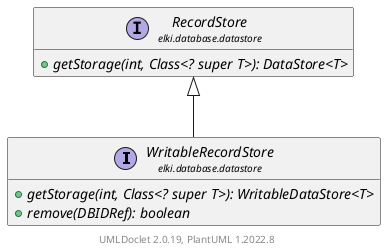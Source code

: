 @startuml
    remove .*\.(Instance|Par|Parameterizer|Factory)$
    set namespaceSeparator none
    hide empty fields
    hide empty methods

    interface "<size:14>WritableRecordStore\n<size:10>elki.database.datastore" as elki.database.datastore.WritableRecordStore [[WritableRecordStore.html]] {
        {abstract} +getStorage(int, Class<? super T>): WritableDataStore<T>
        {abstract} +remove(DBIDRef): boolean
    }

    interface "<size:14>RecordStore\n<size:10>elki.database.datastore" as elki.database.datastore.RecordStore [[RecordStore.html]] {
        {abstract} +getStorage(int, Class<? super T>): DataStore<T>
    }

    elki.database.datastore.RecordStore <|-- elki.database.datastore.WritableRecordStore

    center footer UMLDoclet 2.0.19, PlantUML 1.2022.8
@enduml
